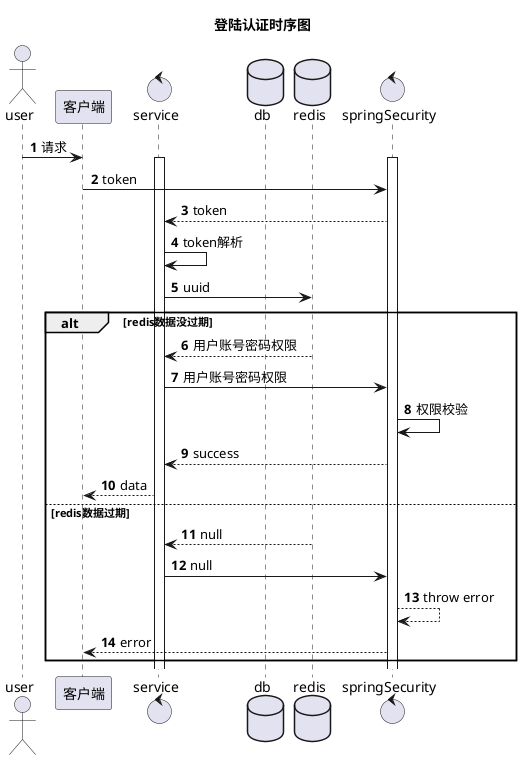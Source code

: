 @startuml
title 登陆认证时序图
actor user
participant 客户端 as client
control service as s
database db
database redis
control springSecurity as ss
autonumber

'user -> client :登陆
'activate ss
'client -> ss :账号/密码/验证码
'ss --> s : 放行
'activate s
's -> redis :uuid(redis key)
'redis --> s :验证码
's -> s :验证码校验
's -> ss :待验证账号密码
'ss --> db: loadUserByUsername
'db -> ss:用户账号密码
'ss -> ss: 账号密码校验
'db -> ss: 用户权限
'ss --> s :authentication
's -> s :token生成
's -> redis :token/账号密码权限/有效期
'redis -> redis :账号密码权限保存
's --> client :token
'deactivate ss
'deactivate s

user -> client :请求
activate s
activate ss
client -> ss :token
ss --> s : token
s -> s :token解析
s -> redis :uuid
alt redis数据没过期
redis --> s :用户账号密码权限
s -> ss : 用户账号密码权限
ss -> ss: 权限校验
ss --> s : success
s --> client : data
else redis数据过期
redis --> s :null
s -> ss : null
ss --> ss : throw error
ss --> client : error
end
@enduml

